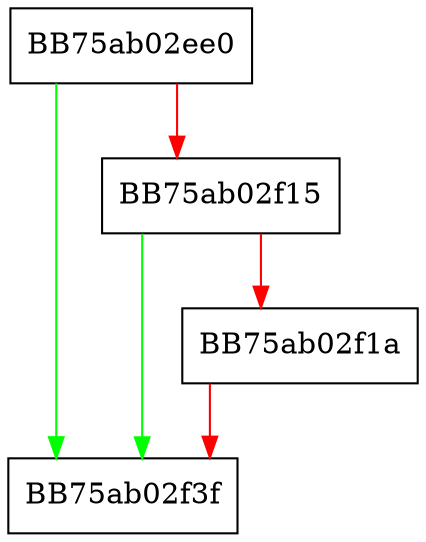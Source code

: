 digraph luaB_error {
  node [shape="box"];
  graph [splines=ortho];
  BB75ab02ee0 -> BB75ab02f3f [color="green"];
  BB75ab02ee0 -> BB75ab02f15 [color="red"];
  BB75ab02f15 -> BB75ab02f3f [color="green"];
  BB75ab02f15 -> BB75ab02f1a [color="red"];
  BB75ab02f1a -> BB75ab02f3f [color="red"];
}